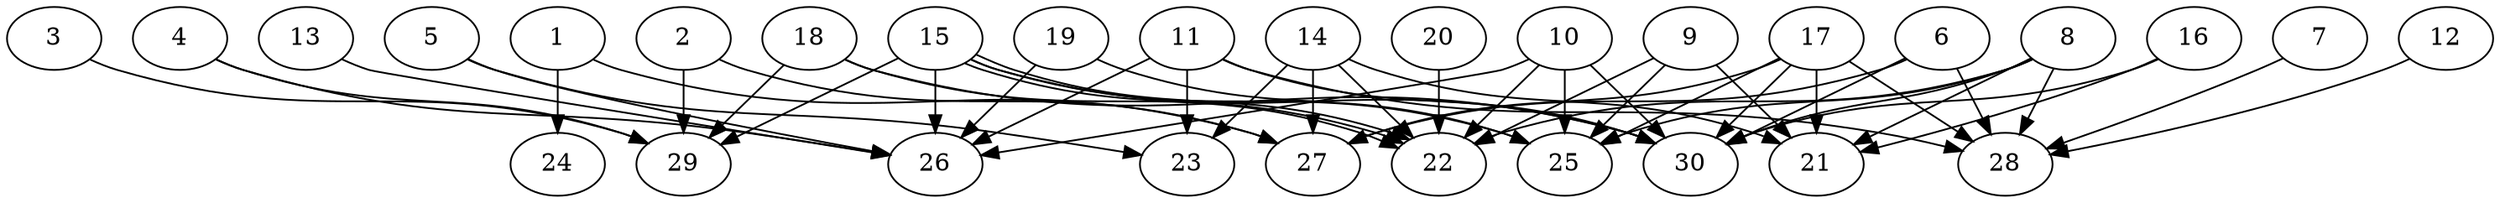 // DAG automatically generated by daggen at Thu Oct  3 14:04:18 2019
// ./daggen --dot -n 30 --ccr 0.3 --fat 0.9 --regular 0.9 --density 0.5 --mindata 5242880 --maxdata 52428800 
digraph G {
  1 [size="50469547", alpha="0.20", expect_size="15140864"] 
  1 -> 24 [size ="15140864"]
  1 -> 27 [size ="15140864"]
  2 [size="63870293", alpha="0.06", expect_size="19161088"] 
  2 -> 27 [size ="19161088"]
  2 -> 29 [size ="19161088"]
  3 [size="156265813", alpha="0.15", expect_size="46879744"] 
  3 -> 29 [size ="46879744"]
  4 [size="104246613", alpha="0.03", expect_size="31273984"] 
  4 -> 26 [size ="31273984"]
  4 -> 29 [size ="31273984"]
  5 [size="45100373", alpha="0.02", expect_size="13530112"] 
  5 -> 23 [size ="13530112"]
  5 -> 26 [size ="13530112"]
  6 [size="174359893", alpha="0.04", expect_size="52307968"] 
  6 -> 27 [size ="52307968"]
  6 -> 28 [size ="52307968"]
  6 -> 30 [size ="52307968"]
  7 [size="55299413", alpha="0.10", expect_size="16589824"] 
  7 -> 28 [size ="16589824"]
  8 [size="84698453", alpha="0.16", expect_size="25409536"] 
  8 -> 21 [size ="25409536"]
  8 -> 22 [size ="25409536"]
  8 -> 25 [size ="25409536"]
  8 -> 28 [size ="25409536"]
  8 -> 30 [size ="25409536"]
  9 [size="96621227", alpha="0.01", expect_size="28986368"] 
  9 -> 21 [size ="28986368"]
  9 -> 22 [size ="28986368"]
  9 -> 25 [size ="28986368"]
  10 [size="37369173", alpha="0.08", expect_size="11210752"] 
  10 -> 22 [size ="11210752"]
  10 -> 25 [size ="11210752"]
  10 -> 26 [size ="11210752"]
  10 -> 30 [size ="11210752"]
  11 [size="138915840", alpha="0.18", expect_size="41674752"] 
  11 -> 23 [size ="41674752"]
  11 -> 26 [size ="41674752"]
  11 -> 28 [size ="41674752"]
  11 -> 30 [size ="41674752"]
  12 [size="137024853", alpha="0.12", expect_size="41107456"] 
  12 -> 28 [size ="41107456"]
  13 [size="27303253", alpha="0.14", expect_size="8190976"] 
  13 -> 26 [size ="8190976"]
  14 [size="142684160", alpha="0.13", expect_size="42805248"] 
  14 -> 21 [size ="42805248"]
  14 -> 22 [size ="42805248"]
  14 -> 23 [size ="42805248"]
  14 -> 27 [size ="42805248"]
  15 [size="168164693", alpha="0.19", expect_size="50449408"] 
  15 -> 22 [size ="50449408"]
  15 -> 22 [size ="50449408"]
  15 -> 25 [size ="50449408"]
  15 -> 26 [size ="50449408"]
  15 -> 29 [size ="50449408"]
  15 -> 30 [size ="50449408"]
  16 [size="23292587", alpha="0.03", expect_size="6987776"] 
  16 -> 21 [size ="6987776"]
  16 -> 30 [size ="6987776"]
  17 [size="53848747", alpha="0.09", expect_size="16154624"] 
  17 -> 21 [size ="16154624"]
  17 -> 25 [size ="16154624"]
  17 -> 27 [size ="16154624"]
  17 -> 28 [size ="16154624"]
  17 -> 30 [size ="16154624"]
  18 [size="129706667", alpha="0.09", expect_size="38912000"] 
  18 -> 22 [size ="38912000"]
  18 -> 29 [size ="38912000"]
  18 -> 30 [size ="38912000"]
  19 [size="97658880", alpha="0.15", expect_size="29297664"] 
  19 -> 25 [size ="29297664"]
  19 -> 26 [size ="29297664"]
  20 [size="103833600", alpha="0.09", expect_size="31150080"] 
  20 -> 22 [size ="31150080"]
  21 [size="169499307", alpha="0.08", expect_size="50849792"] 
  22 [size="152821760", alpha="0.12", expect_size="45846528"] 
  23 [size="89483947", alpha="0.15", expect_size="26845184"] 
  24 [size="43994453", alpha="0.08", expect_size="13198336"] 
  25 [size="145319253", alpha="0.05", expect_size="43595776"] 
  26 [size="139226453", alpha="0.02", expect_size="41767936"] 
  27 [size="162877440", alpha="0.03", expect_size="48863232"] 
  28 [size="73758720", alpha="0.13", expect_size="22127616"] 
  29 [size="147326293", alpha="0.14", expect_size="44197888"] 
  30 [size="104396800", alpha="0.16", expect_size="31319040"] 
}
